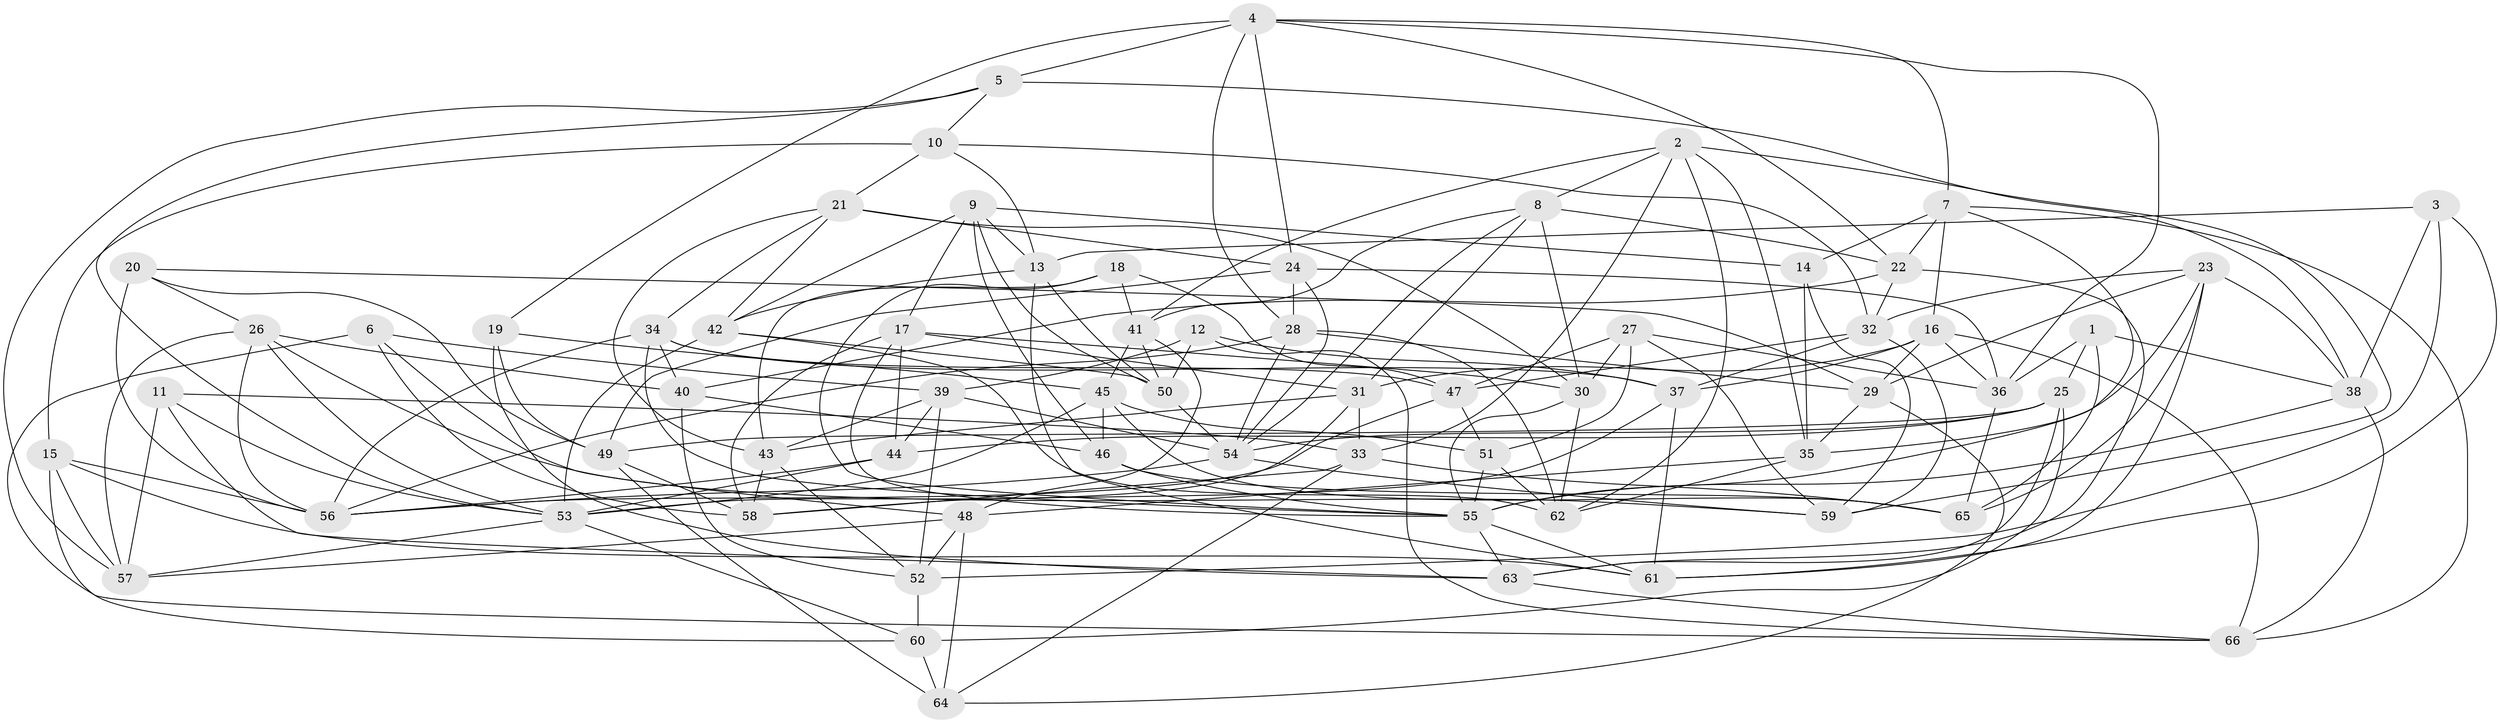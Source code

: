 // original degree distribution, {4: 1.0}
// Generated by graph-tools (version 1.1) at 2025/26/03/09/25 03:26:56]
// undirected, 66 vertices, 190 edges
graph export_dot {
graph [start="1"]
  node [color=gray90,style=filled];
  1;
  2;
  3;
  4;
  5;
  6;
  7;
  8;
  9;
  10;
  11;
  12;
  13;
  14;
  15;
  16;
  17;
  18;
  19;
  20;
  21;
  22;
  23;
  24;
  25;
  26;
  27;
  28;
  29;
  30;
  31;
  32;
  33;
  34;
  35;
  36;
  37;
  38;
  39;
  40;
  41;
  42;
  43;
  44;
  45;
  46;
  47;
  48;
  49;
  50;
  51;
  52;
  53;
  54;
  55;
  56;
  57;
  58;
  59;
  60;
  61;
  62;
  63;
  64;
  65;
  66;
  1 -- 25 [weight=1.0];
  1 -- 36 [weight=1.0];
  1 -- 38 [weight=1.0];
  1 -- 65 [weight=1.0];
  2 -- 8 [weight=1.0];
  2 -- 33 [weight=1.0];
  2 -- 35 [weight=1.0];
  2 -- 41 [weight=1.0];
  2 -- 59 [weight=1.0];
  2 -- 62 [weight=1.0];
  3 -- 13 [weight=1.0];
  3 -- 38 [weight=1.0];
  3 -- 52 [weight=1.0];
  3 -- 61 [weight=1.0];
  4 -- 5 [weight=2.0];
  4 -- 7 [weight=1.0];
  4 -- 19 [weight=1.0];
  4 -- 22 [weight=1.0];
  4 -- 24 [weight=1.0];
  4 -- 28 [weight=1.0];
  4 -- 36 [weight=1.0];
  5 -- 10 [weight=1.0];
  5 -- 38 [weight=1.0];
  5 -- 53 [weight=1.0];
  5 -- 57 [weight=1.0];
  6 -- 39 [weight=1.0];
  6 -- 48 [weight=1.0];
  6 -- 58 [weight=1.0];
  6 -- 66 [weight=1.0];
  7 -- 14 [weight=1.0];
  7 -- 16 [weight=1.0];
  7 -- 22 [weight=1.0];
  7 -- 55 [weight=1.0];
  7 -- 66 [weight=1.0];
  8 -- 22 [weight=1.0];
  8 -- 30 [weight=1.0];
  8 -- 31 [weight=1.0];
  8 -- 41 [weight=1.0];
  8 -- 54 [weight=1.0];
  9 -- 13 [weight=1.0];
  9 -- 14 [weight=1.0];
  9 -- 17 [weight=1.0];
  9 -- 42 [weight=1.0];
  9 -- 46 [weight=1.0];
  9 -- 50 [weight=1.0];
  10 -- 13 [weight=1.0];
  10 -- 15 [weight=2.0];
  10 -- 21 [weight=1.0];
  10 -- 32 [weight=1.0];
  11 -- 33 [weight=1.0];
  11 -- 53 [weight=1.0];
  11 -- 57 [weight=1.0];
  11 -- 63 [weight=1.0];
  12 -- 37 [weight=1.0];
  12 -- 39 [weight=1.0];
  12 -- 50 [weight=1.0];
  12 -- 66 [weight=1.0];
  13 -- 42 [weight=1.0];
  13 -- 50 [weight=1.0];
  13 -- 61 [weight=1.0];
  14 -- 35 [weight=1.0];
  14 -- 59 [weight=1.0];
  15 -- 56 [weight=1.0];
  15 -- 57 [weight=1.0];
  15 -- 60 [weight=1.0];
  15 -- 61 [weight=1.0];
  16 -- 29 [weight=1.0];
  16 -- 31 [weight=1.0];
  16 -- 36 [weight=1.0];
  16 -- 37 [weight=1.0];
  16 -- 66 [weight=1.0];
  17 -- 30 [weight=1.0];
  17 -- 31 [weight=1.0];
  17 -- 44 [weight=1.0];
  17 -- 55 [weight=1.0];
  17 -- 58 [weight=1.0];
  18 -- 41 [weight=1.0];
  18 -- 43 [weight=1.0];
  18 -- 47 [weight=1.0];
  18 -- 55 [weight=1.0];
  19 -- 45 [weight=1.0];
  19 -- 49 [weight=1.0];
  19 -- 63 [weight=1.0];
  20 -- 26 [weight=1.0];
  20 -- 29 [weight=1.0];
  20 -- 49 [weight=1.0];
  20 -- 56 [weight=1.0];
  21 -- 24 [weight=1.0];
  21 -- 30 [weight=1.0];
  21 -- 34 [weight=1.0];
  21 -- 42 [weight=1.0];
  21 -- 43 [weight=1.0];
  22 -- 32 [weight=1.0];
  22 -- 40 [weight=1.0];
  22 -- 63 [weight=1.0];
  23 -- 29 [weight=1.0];
  23 -- 32 [weight=1.0];
  23 -- 35 [weight=1.0];
  23 -- 38 [weight=1.0];
  23 -- 61 [weight=1.0];
  23 -- 65 [weight=1.0];
  24 -- 28 [weight=1.0];
  24 -- 36 [weight=1.0];
  24 -- 49 [weight=1.0];
  24 -- 54 [weight=1.0];
  25 -- 44 [weight=1.0];
  25 -- 49 [weight=1.0];
  25 -- 54 [weight=1.0];
  25 -- 60 [weight=1.0];
  25 -- 63 [weight=1.0];
  26 -- 40 [weight=1.0];
  26 -- 53 [weight=1.0];
  26 -- 56 [weight=1.0];
  26 -- 57 [weight=1.0];
  26 -- 59 [weight=1.0];
  27 -- 30 [weight=1.0];
  27 -- 36 [weight=1.0];
  27 -- 47 [weight=1.0];
  27 -- 51 [weight=2.0];
  27 -- 59 [weight=1.0];
  28 -- 29 [weight=1.0];
  28 -- 54 [weight=1.0];
  28 -- 56 [weight=1.0];
  28 -- 62 [weight=1.0];
  29 -- 35 [weight=1.0];
  29 -- 64 [weight=1.0];
  30 -- 55 [weight=1.0];
  30 -- 62 [weight=1.0];
  31 -- 33 [weight=1.0];
  31 -- 43 [weight=1.0];
  31 -- 53 [weight=1.0];
  32 -- 37 [weight=1.0];
  32 -- 47 [weight=1.0];
  32 -- 59 [weight=1.0];
  33 -- 58 [weight=1.0];
  33 -- 64 [weight=1.0];
  33 -- 65 [weight=1.0];
  34 -- 37 [weight=1.0];
  34 -- 40 [weight=1.0];
  34 -- 47 [weight=1.0];
  34 -- 55 [weight=1.0];
  34 -- 56 [weight=1.0];
  35 -- 48 [weight=1.0];
  35 -- 62 [weight=1.0];
  36 -- 65 [weight=1.0];
  37 -- 58 [weight=1.0];
  37 -- 61 [weight=1.0];
  38 -- 55 [weight=1.0];
  38 -- 66 [weight=1.0];
  39 -- 43 [weight=1.0];
  39 -- 44 [weight=1.0];
  39 -- 52 [weight=1.0];
  39 -- 54 [weight=1.0];
  40 -- 46 [weight=2.0];
  40 -- 52 [weight=1.0];
  41 -- 45 [weight=1.0];
  41 -- 48 [weight=1.0];
  41 -- 50 [weight=1.0];
  42 -- 50 [weight=1.0];
  42 -- 53 [weight=1.0];
  42 -- 62 [weight=1.0];
  43 -- 52 [weight=1.0];
  43 -- 58 [weight=1.0];
  44 -- 53 [weight=2.0];
  44 -- 56 [weight=1.0];
  45 -- 46 [weight=1.0];
  45 -- 51 [weight=1.0];
  45 -- 53 [weight=1.0];
  45 -- 65 [weight=1.0];
  46 -- 55 [weight=1.0];
  46 -- 65 [weight=1.0];
  47 -- 51 [weight=1.0];
  47 -- 56 [weight=1.0];
  48 -- 52 [weight=1.0];
  48 -- 57 [weight=1.0];
  48 -- 64 [weight=1.0];
  49 -- 58 [weight=1.0];
  49 -- 64 [weight=1.0];
  50 -- 54 [weight=1.0];
  51 -- 55 [weight=1.0];
  51 -- 62 [weight=1.0];
  52 -- 60 [weight=1.0];
  53 -- 57 [weight=1.0];
  53 -- 60 [weight=1.0];
  54 -- 56 [weight=1.0];
  54 -- 59 [weight=1.0];
  55 -- 61 [weight=1.0];
  55 -- 63 [weight=1.0];
  60 -- 64 [weight=2.0];
  63 -- 66 [weight=1.0];
}
